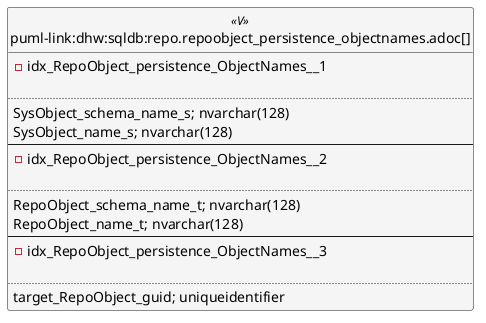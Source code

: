 @startuml
left to right direction
'top to bottom direction
hide circle
'avoide "." issues:
set namespaceSeparator none


skinparam class {
  BackgroundColor White
  BackgroundColor<<FN>> Yellow
  BackgroundColor<<FS>> Yellow
  BackgroundColor<<FT>> LightGray
  BackgroundColor<<IF>> Yellow
  BackgroundColor<<IS>> Yellow
  BackgroundColor<<P>> Aqua
  BackgroundColor<<PC>> Aqua
  BackgroundColor<<SN>> Yellow
  BackgroundColor<<SO>> SlateBlue
  BackgroundColor<<TF>> LightGray
  BackgroundColor<<TR>> Tomato
  BackgroundColor<<U>> White
  BackgroundColor<<V>> WhiteSmoke
  BackgroundColor<<X>> Aqua
  BackgroundColor<<external>> AliceBlue
}


entity "puml-link:dhw:sqldb:repo.repoobject_persistence_objectnames.adoc[]" as repo.RepoObject_persistence_ObjectNames << V >> {
- idx_RepoObject_persistence_ObjectNames__1

..
SysObject_schema_name_s; nvarchar(128)
SysObject_name_s; nvarchar(128)
--
- idx_RepoObject_persistence_ObjectNames__2

..
RepoObject_schema_name_t; nvarchar(128)
RepoObject_name_t; nvarchar(128)
--
- idx_RepoObject_persistence_ObjectNames__3

..
target_RepoObject_guid; uniqueidentifier
}


@enduml

